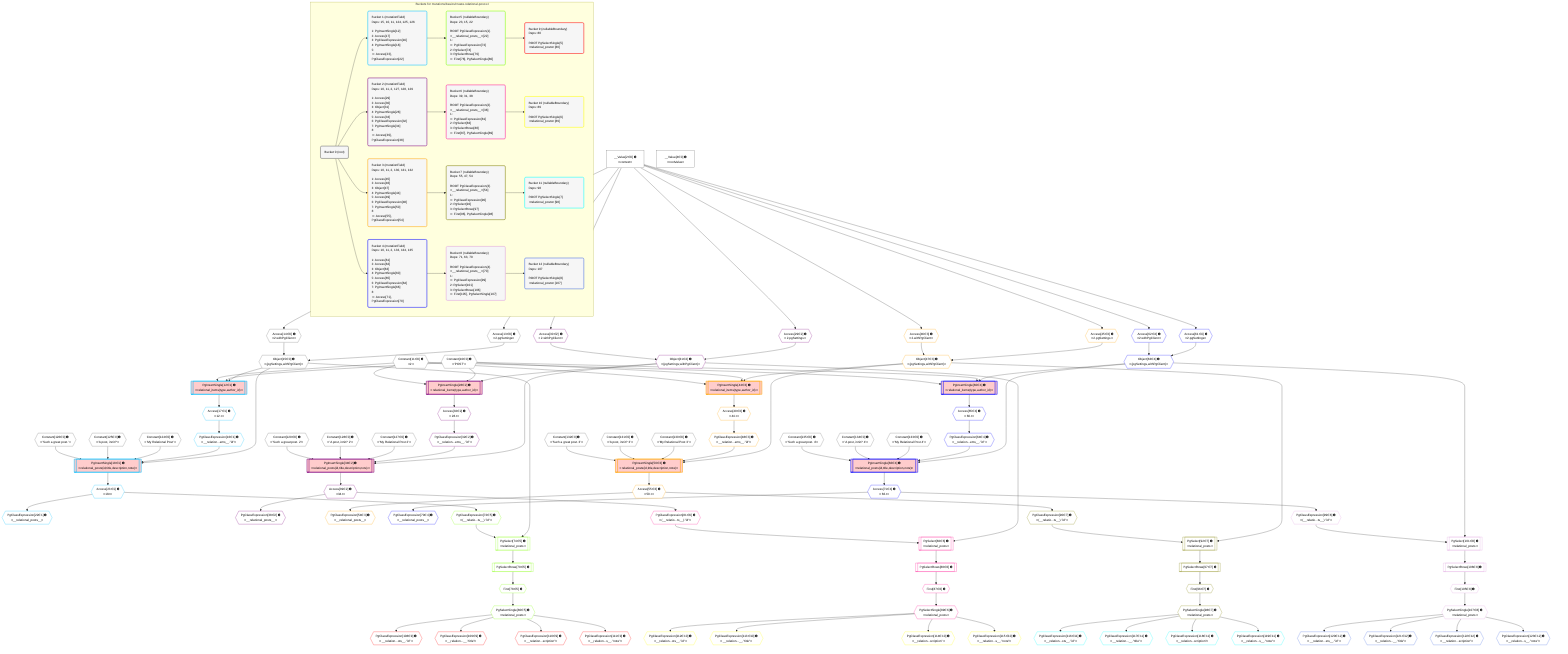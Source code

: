 %%{init: {'themeVariables': { 'fontSize': '12px'}}}%%
graph TD
    classDef path fill:#eee,stroke:#000,color:#000
    classDef plan fill:#fff,stroke-width:1px,color:#000
    classDef itemplan fill:#fff,stroke-width:2px,color:#000
    classDef unbatchedplan fill:#dff,stroke-width:1px,color:#000
    classDef sideeffectplan fill:#fcc,stroke-width:2px,color:#000
    classDef bucket fill:#f6f6f6,color:#000,stroke-width:2px,text-align:left

    subgraph "Buckets for mutations/basics/create-relational-post-x4"
    Bucket0("Bucket 0 (root)"):::bucket
    Bucket1("Bucket 1 (mutationField)<br />Deps: 15, 10, 11, 124, 125, 126<br /><br />1: PgInsertSingle[12]<br />2: Access[17]<br />3: PgClassExpression[16]<br />4: PgInsertSingle[18]<br />5: <br />ᐳ: Access[23], PgClassExpression[22]"):::bucket
    Bucket2("Bucket 2 (mutationField)<br />Deps: 10, 11, 2, 127, 128, 129<br /><br />1: Access[29]<br />2: Access[30]<br />3: Object[31]<br />4: PgInsertSingle[28]<br />5: Access[33]<br />6: PgClassExpression[32]<br />7: PgInsertSingle[34]<br />8: <br />ᐳ: Access[39], PgClassExpression[38]"):::bucket
    Bucket3("Bucket 3 (mutationField)<br />Deps: 10, 11, 2, 130, 131, 132<br /><br />1: Access[45]<br />2: Access[46]<br />3: Object[47]<br />4: PgInsertSingle[44]<br />5: Access[49]<br />6: PgClassExpression[48]<br />7: PgInsertSingle[50]<br />8: <br />ᐳ: Access[55], PgClassExpression[54]"):::bucket
    Bucket4("Bucket 4 (mutationField)<br />Deps: 10, 11, 2, 133, 134, 135<br /><br />1: Access[61]<br />2: Access[62]<br />3: Object[63]<br />4: PgInsertSingle[60]<br />5: Access[65]<br />6: PgClassExpression[64]<br />7: PgInsertSingle[66]<br />8: <br />ᐳ: Access[71], PgClassExpression[70]"):::bucket
    Bucket5("Bucket 5 (nullableBoundary)<br />Deps: 23, 15, 22<br /><br />ROOT PgClassExpression{1}ᐸ__relational_posts__ᐳ[22]<br />1: <br />ᐳ: PgClassExpression[72]<br />2: PgSelect[74]<br />3: PgSelectRows[79]<br />ᐳ: First[78], PgSelectSingle[80]"):::bucket
    Bucket6("Bucket 6 (nullableBoundary)<br />Deps: 39, 31, 38<br /><br />ROOT PgClassExpression{2}ᐸ__relational_posts__ᐳ[38]<br />1: <br />ᐳ: PgClassExpression[81]<br />2: PgSelect[83]<br />3: PgSelectRows[88]<br />ᐳ: First[87], PgSelectSingle[89]"):::bucket
    Bucket7("Bucket 7 (nullableBoundary)<br />Deps: 55, 47, 54<br /><br />ROOT PgClassExpression{3}ᐸ__relational_posts__ᐳ[54]<br />1: <br />ᐳ: PgClassExpression[90]<br />2: PgSelect[92]<br />3: PgSelectRows[97]<br />ᐳ: First[96], PgSelectSingle[98]"):::bucket
    Bucket8("Bucket 8 (nullableBoundary)<br />Deps: 71, 63, 70<br /><br />ROOT PgClassExpression{4}ᐸ__relational_posts__ᐳ[70]<br />1: <br />ᐳ: PgClassExpression[99]<br />2: PgSelect[101]<br />3: PgSelectRows[106]<br />ᐳ: First[105], PgSelectSingle[107]"):::bucket
    Bucket9("Bucket 9 (nullableBoundary)<br />Deps: 80<br /><br />ROOT PgSelectSingle{5}ᐸrelational_postsᐳ[80]"):::bucket
    Bucket10("Bucket 10 (nullableBoundary)<br />Deps: 89<br /><br />ROOT PgSelectSingle{6}ᐸrelational_postsᐳ[89]"):::bucket
    Bucket11("Bucket 11 (nullableBoundary)<br />Deps: 98<br /><br />ROOT PgSelectSingle{7}ᐸrelational_postsᐳ[98]"):::bucket
    Bucket12("Bucket 12 (nullableBoundary)<br />Deps: 107<br /><br />ROOT PgSelectSingle{8}ᐸrelational_postsᐳ[107]"):::bucket
    end
    Bucket0 --> Bucket1 & Bucket2 & Bucket3 & Bucket4
    Bucket1 --> Bucket5
    Bucket2 --> Bucket6
    Bucket3 --> Bucket7
    Bucket4 --> Bucket8
    Bucket5 --> Bucket9
    Bucket6 --> Bucket10
    Bucket7 --> Bucket11
    Bucket8 --> Bucket12

    %% plan dependencies
    Object15{{"Object[15∈0] ➊<br />ᐸ{pgSettings,withPgClient}ᐳ"}}:::plan
    Access13{{"Access[13∈0] ➊<br />ᐸ2.pgSettingsᐳ"}}:::plan
    Access14{{"Access[14∈0] ➊<br />ᐸ2.withPgClientᐳ"}}:::plan
    Access13 & Access14 --> Object15
    __Value2["__Value[2∈0] ➊<br />ᐸcontextᐳ"]:::plan
    __Value2 --> Access13
    __Value2 --> Access14
    __Value4["__Value[4∈0] ➊<br />ᐸrootValueᐳ"]:::plan
    Constant10{{"Constant[10∈0] ➊<br />ᐸ'POST'ᐳ"}}:::plan
    Constant11{{"Constant[11∈0] ➊<br />ᐸ2ᐳ"}}:::plan
    Constant124{{"Constant[124∈0] ➊<br />ᐸ'My Relational Post'ᐳ"}}:::plan
    Constant125{{"Constant[125∈0] ➊<br />ᐸ'A post, innit?'ᐳ"}}:::plan
    Constant126{{"Constant[126∈0] ➊<br />ᐸ'Such a great post.'ᐳ"}}:::plan
    Constant127{{"Constant[127∈0] ➊<br />ᐸ'My Relational Post 2'ᐳ"}}:::plan
    Constant128{{"Constant[128∈0] ➊<br />ᐸ'A post, innit? 2'ᐳ"}}:::plan
    Constant129{{"Constant[129∈0] ➊<br />ᐸ'Such a great post. 2'ᐳ"}}:::plan
    Constant130{{"Constant[130∈0] ➊<br />ᐸ'My Relational Post 3'ᐳ"}}:::plan
    Constant131{{"Constant[131∈0] ➊<br />ᐸ'A post, innit? 3'ᐳ"}}:::plan
    Constant132{{"Constant[132∈0] ➊<br />ᐸ'Such a great post. 3'ᐳ"}}:::plan
    Constant133{{"Constant[133∈0] ➊<br />ᐸ'My Relational Post 4'ᐳ"}}:::plan
    Constant134{{"Constant[134∈0] ➊<br />ᐸ'A post, innit? 4'ᐳ"}}:::plan
    Constant135{{"Constant[135∈0] ➊<br />ᐸ'Such a great post. 4'ᐳ"}}:::plan
    PgInsertSingle18[["PgInsertSingle[18∈1] ➊<br />ᐸrelational_posts(id,title,description,note)ᐳ"]]:::sideeffectplan
    PgClassExpression16{{"PgClassExpression[16∈1] ➊<br />ᐸ__relation...ems__.”id”ᐳ"}}:::plan
    Object15 & PgClassExpression16 & Constant124 & Constant125 & Constant126 --> PgInsertSingle18
    PgInsertSingle12[["PgInsertSingle[12∈1] ➊<br />ᐸrelational_items(type,author_id)ᐳ"]]:::sideeffectplan
    Object15 & Constant10 & Constant11 --> PgInsertSingle12
    Access17{{"Access[17∈1] ➊<br />ᐸ12.tᐳ"}}:::plan
    Access17 --> PgClassExpression16
    PgInsertSingle12 --> Access17
    PgClassExpression22{{"PgClassExpression[22∈1] ➊<br />ᐸ__relational_posts__ᐳ"}}:::plan
    Access23{{"Access[23∈1] ➊<br />ᐸ18.tᐳ"}}:::plan
    Access23 --> PgClassExpression22
    PgInsertSingle18 --> Access23
    PgInsertSingle34[["PgInsertSingle[34∈2] ➊<br />ᐸrelational_posts(id,title,description,note)ᐳ"]]:::sideeffectplan
    Object31{{"Object[31∈2] ➊<br />ᐸ{pgSettings,withPgClient}ᐳ"}}:::plan
    PgClassExpression32{{"PgClassExpression[32∈2] ➊<br />ᐸ__relation...ems__.”id”ᐳ"}}:::plan
    Object31 & PgClassExpression32 & Constant127 & Constant128 & Constant129 --> PgInsertSingle34
    PgInsertSingle28[["PgInsertSingle[28∈2] ➊<br />ᐸrelational_items(type,author_id)ᐳ"]]:::sideeffectplan
    Object31 & Constant10 & Constant11 --> PgInsertSingle28
    Access29{{"Access[29∈2] ➊<br />ᐸ2.pgSettingsᐳ"}}:::plan
    Access30{{"Access[30∈2] ➊<br />ᐸ2.withPgClientᐳ"}}:::plan
    Access29 & Access30 --> Object31
    __Value2 --> Access29
    __Value2 --> Access30
    Access33{{"Access[33∈2] ➊<br />ᐸ28.tᐳ"}}:::plan
    Access33 --> PgClassExpression32
    PgInsertSingle28 --> Access33
    PgClassExpression38{{"PgClassExpression[38∈2] ➊<br />ᐸ__relational_posts__ᐳ"}}:::plan
    Access39{{"Access[39∈2] ➊<br />ᐸ34.tᐳ"}}:::plan
    Access39 --> PgClassExpression38
    PgInsertSingle34 --> Access39
    PgInsertSingle50[["PgInsertSingle[50∈3] ➊<br />ᐸrelational_posts(id,title,description,note)ᐳ"]]:::sideeffectplan
    Object47{{"Object[47∈3] ➊<br />ᐸ{pgSettings,withPgClient}ᐳ"}}:::plan
    PgClassExpression48{{"PgClassExpression[48∈3] ➊<br />ᐸ__relation...ems__.”id”ᐳ"}}:::plan
    Object47 & PgClassExpression48 & Constant130 & Constant131 & Constant132 --> PgInsertSingle50
    PgInsertSingle44[["PgInsertSingle[44∈3] ➊<br />ᐸrelational_items(type,author_id)ᐳ"]]:::sideeffectplan
    Object47 & Constant10 & Constant11 --> PgInsertSingle44
    Access45{{"Access[45∈3] ➊<br />ᐸ2.pgSettingsᐳ"}}:::plan
    Access46{{"Access[46∈3] ➊<br />ᐸ2.withPgClientᐳ"}}:::plan
    Access45 & Access46 --> Object47
    __Value2 --> Access45
    __Value2 --> Access46
    Access49{{"Access[49∈3] ➊<br />ᐸ44.tᐳ"}}:::plan
    Access49 --> PgClassExpression48
    PgInsertSingle44 --> Access49
    PgClassExpression54{{"PgClassExpression[54∈3] ➊<br />ᐸ__relational_posts__ᐳ"}}:::plan
    Access55{{"Access[55∈3] ➊<br />ᐸ50.tᐳ"}}:::plan
    Access55 --> PgClassExpression54
    PgInsertSingle50 --> Access55
    PgInsertSingle66[["PgInsertSingle[66∈4] ➊<br />ᐸrelational_posts(id,title,description,note)ᐳ"]]:::sideeffectplan
    Object63{{"Object[63∈4] ➊<br />ᐸ{pgSettings,withPgClient}ᐳ"}}:::plan
    PgClassExpression64{{"PgClassExpression[64∈4] ➊<br />ᐸ__relation...ems__.”id”ᐳ"}}:::plan
    Object63 & PgClassExpression64 & Constant133 & Constant134 & Constant135 --> PgInsertSingle66
    PgInsertSingle60[["PgInsertSingle[60∈4] ➊<br />ᐸrelational_items(type,author_id)ᐳ"]]:::sideeffectplan
    Object63 & Constant10 & Constant11 --> PgInsertSingle60
    Access61{{"Access[61∈4] ➊<br />ᐸ2.pgSettingsᐳ"}}:::plan
    Access62{{"Access[62∈4] ➊<br />ᐸ2.withPgClientᐳ"}}:::plan
    Access61 & Access62 --> Object63
    __Value2 --> Access61
    __Value2 --> Access62
    Access65{{"Access[65∈4] ➊<br />ᐸ60.tᐳ"}}:::plan
    Access65 --> PgClassExpression64
    PgInsertSingle60 --> Access65
    PgClassExpression70{{"PgClassExpression[70∈4] ➊<br />ᐸ__relational_posts__ᐳ"}}:::plan
    Access71{{"Access[71∈4] ➊<br />ᐸ66.tᐳ"}}:::plan
    Access71 --> PgClassExpression70
    PgInsertSingle66 --> Access71
    PgSelect74[["PgSelect[74∈5] ➊<br />ᐸrelational_postsᐳ"]]:::plan
    PgClassExpression72{{"PgClassExpression[72∈5] ➊<br />ᐸ(__relatio...ts__).”id”ᐳ"}}:::plan
    Object15 & PgClassExpression72 --> PgSelect74
    Access23 --> PgClassExpression72
    First78{{"First[78∈5] ➊"}}:::plan
    PgSelectRows79[["PgSelectRows[79∈5] ➊"]]:::plan
    PgSelectRows79 --> First78
    PgSelect74 --> PgSelectRows79
    PgSelectSingle80{{"PgSelectSingle[80∈5] ➊<br />ᐸrelational_postsᐳ"}}:::plan
    First78 --> PgSelectSingle80
    PgSelect83[["PgSelect[83∈6] ➊<br />ᐸrelational_postsᐳ"]]:::plan
    PgClassExpression81{{"PgClassExpression[81∈6] ➊<br />ᐸ(__relatio...ts__).”id”ᐳ"}}:::plan
    Object31 & PgClassExpression81 --> PgSelect83
    Access39 --> PgClassExpression81
    First87{{"First[87∈6] ➊"}}:::plan
    PgSelectRows88[["PgSelectRows[88∈6] ➊"]]:::plan
    PgSelectRows88 --> First87
    PgSelect83 --> PgSelectRows88
    PgSelectSingle89{{"PgSelectSingle[89∈6] ➊<br />ᐸrelational_postsᐳ"}}:::plan
    First87 --> PgSelectSingle89
    PgSelect92[["PgSelect[92∈7] ➊<br />ᐸrelational_postsᐳ"]]:::plan
    PgClassExpression90{{"PgClassExpression[90∈7] ➊<br />ᐸ(__relatio...ts__).”id”ᐳ"}}:::plan
    Object47 & PgClassExpression90 --> PgSelect92
    Access55 --> PgClassExpression90
    First96{{"First[96∈7] ➊"}}:::plan
    PgSelectRows97[["PgSelectRows[97∈7] ➊"]]:::plan
    PgSelectRows97 --> First96
    PgSelect92 --> PgSelectRows97
    PgSelectSingle98{{"PgSelectSingle[98∈7] ➊<br />ᐸrelational_postsᐳ"}}:::plan
    First96 --> PgSelectSingle98
    PgSelect101[["PgSelect[101∈8] ➊<br />ᐸrelational_postsᐳ"]]:::plan
    PgClassExpression99{{"PgClassExpression[99∈8] ➊<br />ᐸ(__relatio...ts__).”id”ᐳ"}}:::plan
    Object63 & PgClassExpression99 --> PgSelect101
    Access71 --> PgClassExpression99
    First105{{"First[105∈8] ➊"}}:::plan
    PgSelectRows106[["PgSelectRows[106∈8] ➊"]]:::plan
    PgSelectRows106 --> First105
    PgSelect101 --> PgSelectRows106
    PgSelectSingle107{{"PgSelectSingle[107∈8] ➊<br />ᐸrelational_postsᐳ"}}:::plan
    First105 --> PgSelectSingle107
    PgClassExpression108{{"PgClassExpression[108∈9] ➊<br />ᐸ__relation...sts__.”id”ᐳ"}}:::plan
    PgSelectSingle80 --> PgClassExpression108
    PgClassExpression109{{"PgClassExpression[109∈9] ➊<br />ᐸ__relation...__.”title”ᐳ"}}:::plan
    PgSelectSingle80 --> PgClassExpression109
    PgClassExpression110{{"PgClassExpression[110∈9] ➊<br />ᐸ__relation...scription”ᐳ"}}:::plan
    PgSelectSingle80 --> PgClassExpression110
    PgClassExpression111{{"PgClassExpression[111∈9] ➊<br />ᐸ__relation...s__.”note”ᐳ"}}:::plan
    PgSelectSingle80 --> PgClassExpression111
    PgClassExpression112{{"PgClassExpression[112∈10] ➊<br />ᐸ__relation...sts__.”id”ᐳ"}}:::plan
    PgSelectSingle89 --> PgClassExpression112
    PgClassExpression113{{"PgClassExpression[113∈10] ➊<br />ᐸ__relation...__.”title”ᐳ"}}:::plan
    PgSelectSingle89 --> PgClassExpression113
    PgClassExpression114{{"PgClassExpression[114∈10] ➊<br />ᐸ__relation...scription”ᐳ"}}:::plan
    PgSelectSingle89 --> PgClassExpression114
    PgClassExpression115{{"PgClassExpression[115∈10] ➊<br />ᐸ__relation...s__.”note”ᐳ"}}:::plan
    PgSelectSingle89 --> PgClassExpression115
    PgClassExpression116{{"PgClassExpression[116∈11] ➊<br />ᐸ__relation...sts__.”id”ᐳ"}}:::plan
    PgSelectSingle98 --> PgClassExpression116
    PgClassExpression117{{"PgClassExpression[117∈11] ➊<br />ᐸ__relation...__.”title”ᐳ"}}:::plan
    PgSelectSingle98 --> PgClassExpression117
    PgClassExpression118{{"PgClassExpression[118∈11] ➊<br />ᐸ__relation...scription”ᐳ"}}:::plan
    PgSelectSingle98 --> PgClassExpression118
    PgClassExpression119{{"PgClassExpression[119∈11] ➊<br />ᐸ__relation...s__.”note”ᐳ"}}:::plan
    PgSelectSingle98 --> PgClassExpression119
    PgClassExpression120{{"PgClassExpression[120∈12] ➊<br />ᐸ__relation...sts__.”id”ᐳ"}}:::plan
    PgSelectSingle107 --> PgClassExpression120
    PgClassExpression121{{"PgClassExpression[121∈12] ➊<br />ᐸ__relation...__.”title”ᐳ"}}:::plan
    PgSelectSingle107 --> PgClassExpression121
    PgClassExpression122{{"PgClassExpression[122∈12] ➊<br />ᐸ__relation...scription”ᐳ"}}:::plan
    PgSelectSingle107 --> PgClassExpression122
    PgClassExpression123{{"PgClassExpression[123∈12] ➊<br />ᐸ__relation...s__.”note”ᐳ"}}:::plan
    PgSelectSingle107 --> PgClassExpression123

    %% define steps
    classDef bucket0 stroke:#696969
    class Bucket0,__Value2,__Value4,Constant10,Constant11,Access13,Access14,Object15,Constant124,Constant125,Constant126,Constant127,Constant128,Constant129,Constant130,Constant131,Constant132,Constant133,Constant134,Constant135 bucket0
    classDef bucket1 stroke:#00bfff
    class Bucket1,PgInsertSingle12,PgClassExpression16,Access17,PgInsertSingle18,PgClassExpression22,Access23 bucket1
    classDef bucket2 stroke:#7f007f
    class Bucket2,PgInsertSingle28,Access29,Access30,Object31,PgClassExpression32,Access33,PgInsertSingle34,PgClassExpression38,Access39 bucket2
    classDef bucket3 stroke:#ffa500
    class Bucket3,PgInsertSingle44,Access45,Access46,Object47,PgClassExpression48,Access49,PgInsertSingle50,PgClassExpression54,Access55 bucket3
    classDef bucket4 stroke:#0000ff
    class Bucket4,PgInsertSingle60,Access61,Access62,Object63,PgClassExpression64,Access65,PgInsertSingle66,PgClassExpression70,Access71 bucket4
    classDef bucket5 stroke:#7fff00
    class Bucket5,PgClassExpression72,PgSelect74,First78,PgSelectRows79,PgSelectSingle80 bucket5
    classDef bucket6 stroke:#ff1493
    class Bucket6,PgClassExpression81,PgSelect83,First87,PgSelectRows88,PgSelectSingle89 bucket6
    classDef bucket7 stroke:#808000
    class Bucket7,PgClassExpression90,PgSelect92,First96,PgSelectRows97,PgSelectSingle98 bucket7
    classDef bucket8 stroke:#dda0dd
    class Bucket8,PgClassExpression99,PgSelect101,First105,PgSelectRows106,PgSelectSingle107 bucket8
    classDef bucket9 stroke:#ff0000
    class Bucket9,PgClassExpression108,PgClassExpression109,PgClassExpression110,PgClassExpression111 bucket9
    classDef bucket10 stroke:#ffff00
    class Bucket10,PgClassExpression112,PgClassExpression113,PgClassExpression114,PgClassExpression115 bucket10
    classDef bucket11 stroke:#00ffff
    class Bucket11,PgClassExpression116,PgClassExpression117,PgClassExpression118,PgClassExpression119 bucket11
    classDef bucket12 stroke:#4169e1
    class Bucket12,PgClassExpression120,PgClassExpression121,PgClassExpression122,PgClassExpression123 bucket12